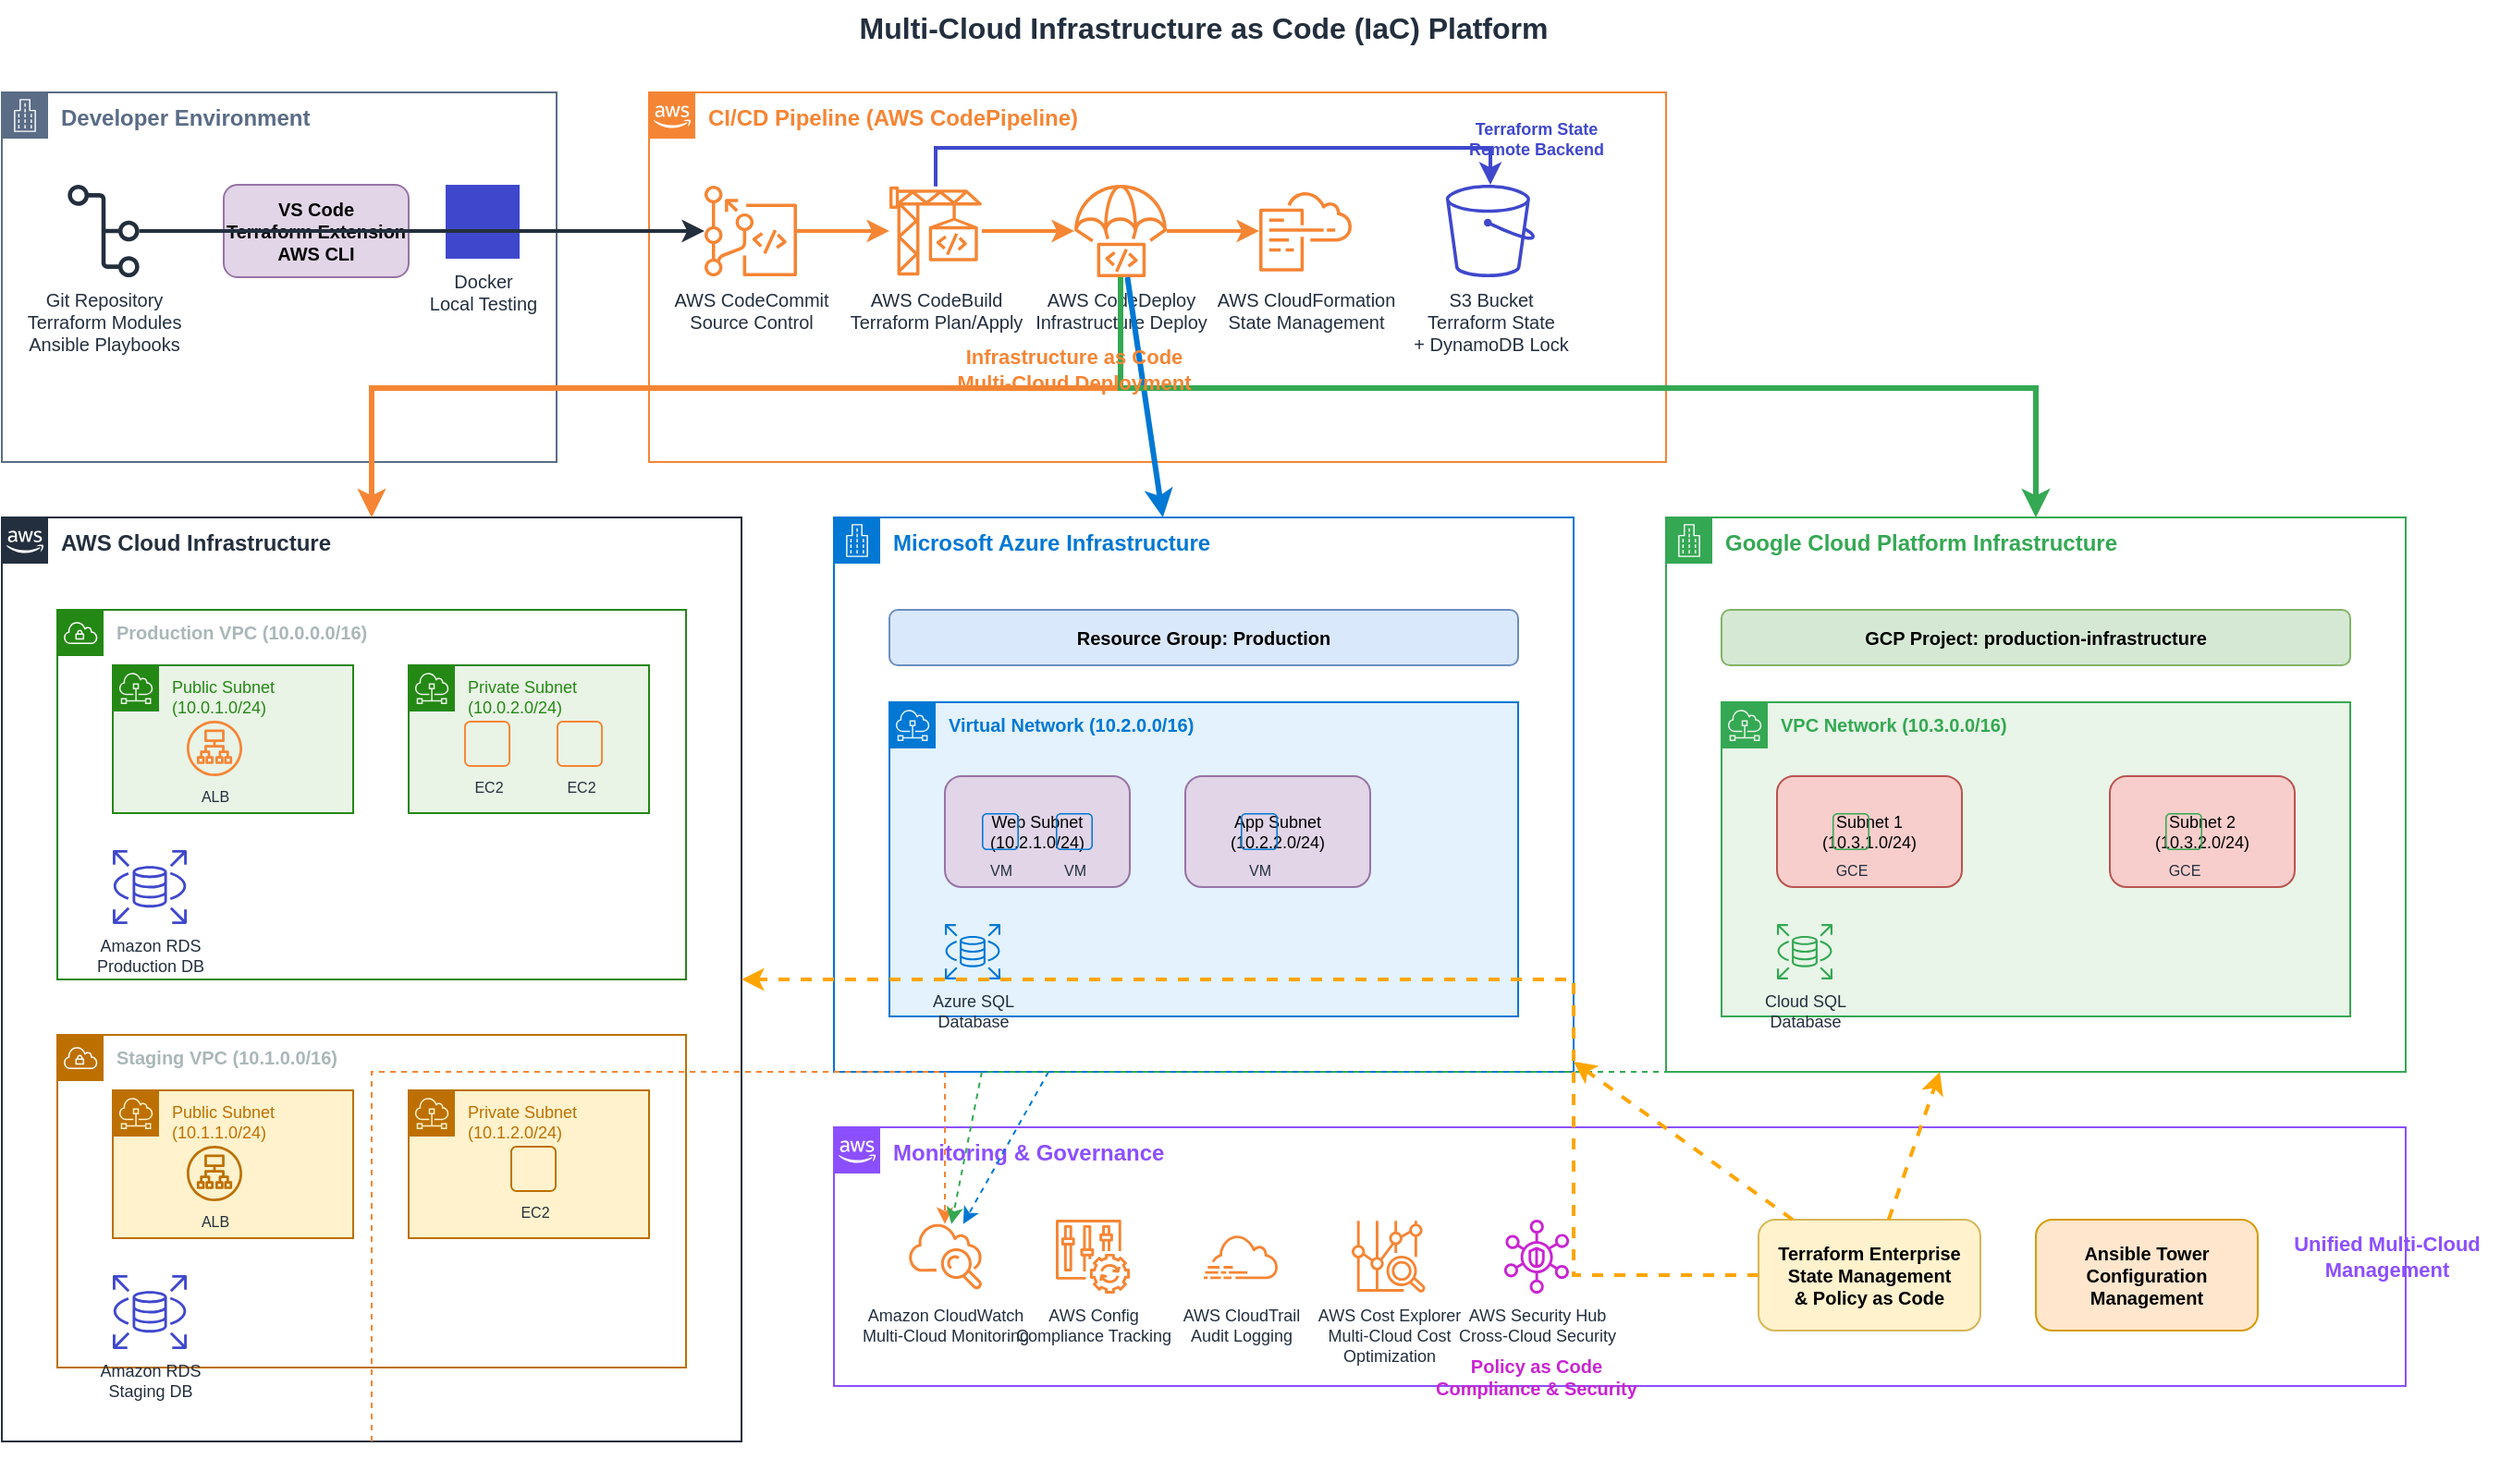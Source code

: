 <mxfile version="24.7.17">
  <diagram name="Cloud Infrastructure as Code Architecture" id="cloud-iac-arch">
    <mxGraphModel dx="1422" dy="794" grid="1" gridSize="10" guides="1" tooltips="1" connect="1" arrows="1" fold="1" page="1" pageScale="1" pageWidth="1400" pageHeight="850" math="0" shadow="0">
      <root>
        <mxCell id="0" />
        <mxCell id="1" parent="0" />
        
        <!-- Title -->
        <mxCell id="title" value="Multi-Cloud Infrastructure as Code (IaC) Platform" style="text;html=1;strokeColor=none;fillColor=none;align=center;verticalAlign=middle;whiteSpace=wrap;rounded=0;fontSize=16;fontStyle=1;fontColor=#232F3E;" vertex="1" parent="1">
          <mxGeometry x="400" y="20" width="600" height="30" as="geometry" />
        </mxCell>
        
        <!-- Developer Environment -->
        <mxCell id="dev-env" value="Developer Environment" style="sketch=0;outlineConnect=0;gradientColor=none;html=1;whiteSpace=wrap;fontSize=12;fontStyle=1;shape=mxgraph.aws4.group;grIcon=mxgraph.aws4.group_corporate_data_center;strokeColor=#5A6C86;fillColor=none;verticalAlign=top;align=left;spacingLeft=30;fontColor=#5A6C86;dashed=0;" vertex="1" parent="1">
          <mxGeometry x="50" y="70" width="300" height="200" as="geometry" />
        </mxCell>
        
        <!-- Git Repository -->
        <mxCell id="git-repo" value="Git Repository&#xa;Terraform Modules&#xa;Ansible Playbooks" style="sketch=0;outlineConnect=0;fontColor=#232F3E;gradientColor=none;fillColor=#232F3D;strokeColor=none;dashed=0;verticalLabelPosition=bottom;verticalAlign=top;align=center;html=1;fontSize=10;fontStyle=0;aspect=fixed;pointerEvents=1;shape=mxgraph.aws4.git_repository;" vertex="1" parent="1">
          <mxGeometry x="80" y="120" width="50" height="50" as="geometry" />
        </mxCell>
        
        <!-- VS Code -->
        <mxCell id="vscode" value="VS Code&#xa;Terraform Extension&#xa;AWS CLI" style="rounded=1;whiteSpace=wrap;html=1;fillColor=#e1d5e7;strokeColor=#9673a6;fontSize=10;fontStyle=1;" vertex="1" parent="1">
          <mxGeometry x="170" y="120" width="100" height="50" as="geometry" />
        </mxCell>
        
        <!-- Docker Local -->
        <mxCell id="docker-local" value="Docker&#xa;Local Testing" style="sketch=0;outlineConnect=0;fontColor=#232F3E;gradientColor=none;fillColor=#3F48CC;strokeColor=none;dashed=0;verticalLabelPosition=bottom;verticalAlign=top;align=center;html=1;fontSize=10;fontStyle=0;aspect=fixed;pointerEvents=1;shape=mxgraph.aws4.docker;" vertex="1" parent="1">
          <mxGeometry x="290" y="120" width="40" height="40" as="geometry" />
        </mxCell>
        
        <!-- CI/CD Pipeline -->
        <mxCell id="cicd-pipeline" value="CI/CD Pipeline (AWS CodePipeline)" style="sketch=0;outlineConnect=0;gradientColor=none;html=1;whiteSpace=wrap;fontSize=12;fontStyle=1;shape=mxgraph.aws4.group;grIcon=mxgraph.aws4.group_aws_cloud_alt;strokeColor=#F58534;fillColor=none;verticalAlign=top;align=left;spacingLeft=30;fontColor=#F58534;dashed=0;" vertex="1" parent="1">
          <mxGeometry x="400" y="70" width="550" height="200" as="geometry" />
        </mxCell>
        
        <!-- CodeCommit -->
        <mxCell id="codecommit" value="AWS CodeCommit&#xa;Source Control" style="sketch=0;outlineConnect=0;fontColor=#232F3E;gradientColor=none;fillColor=#F58534;strokeColor=none;dashed=0;verticalLabelPosition=bottom;verticalAlign=top;align=center;html=1;fontSize=10;fontStyle=0;aspect=fixed;pointerEvents=1;shape=mxgraph.aws4.codecommit;" vertex="1" parent="1">
          <mxGeometry x="430" y="120" width="50" height="50" as="geometry" />
        </mxCell>
        
        <!-- CodeBuild -->
        <mxCell id="codebuild" value="AWS CodeBuild&#xa;Terraform Plan/Apply" style="sketch=0;outlineConnect=0;fontColor=#232F3E;gradientColor=none;fillColor=#F58534;strokeColor=none;dashed=0;verticalLabelPosition=bottom;verticalAlign=top;align=center;html=1;fontSize=10;fontStyle=0;aspect=fixed;pointerEvents=1;shape=mxgraph.aws4.codebuild;" vertex="1" parent="1">
          <mxGeometry x="530" y="120" width="50" height="50" as="geometry" />
        </mxCell>
        
        <!-- CodeDeploy -->
        <mxCell id="codedeploy" value="AWS CodeDeploy&#xa;Infrastructure Deploy" style="sketch=0;outlineConnect=0;fontColor=#232F3E;gradientColor=none;fillColor=#F58534;strokeColor=none;dashed=0;verticalLabelPosition=bottom;verticalAlign=top;align=center;html=1;fontSize=10;fontStyle=0;aspect=fixed;pointerEvents=1;shape=mxgraph.aws4.codedeploy;" vertex="1" parent="1">
          <mxGeometry x="630" y="120" width="50" height="50" as="geometry" />
        </mxCell>
        
        <!-- CloudFormation -->
        <mxCell id="cloudformation" value="AWS CloudFormation&#xa;State Management" style="sketch=0;outlineConnect=0;fontColor=#232F3E;gradientColor=none;fillColor=#F58534;strokeColor=none;dashed=0;verticalLabelPosition=bottom;verticalAlign=top;align=center;html=1;fontSize=10;fontStyle=0;aspect=fixed;pointerEvents=1;shape=mxgraph.aws4.cloudformation;" vertex="1" parent="1">
          <mxGeometry x="730" y="120" width="50" height="50" as="geometry" />
        </mxCell>
        
        <!-- S3 State Backend -->
        <mxCell id="s3-state" value="S3 Bucket&#xa;Terraform State&#xa;+ DynamoDB Lock" style="sketch=0;outlineConnect=0;fontColor=#232F3E;gradientColor=none;fillColor=#3F48CC;strokeColor=none;dashed=0;verticalLabelPosition=bottom;verticalAlign=top;align=center;html=1;fontSize=10;fontStyle=0;aspect=fixed;pointerEvents=1;shape=mxgraph.aws4.s3;" vertex="1" parent="1">
          <mxGeometry x="830" y="120" width="50" height="50" as="geometry" />
        </mxCell>
        
        <!-- AWS Cloud Infrastructure -->
        <mxCell id="aws-cloud" value="AWS Cloud Infrastructure" style="sketch=0;outlineConnect=0;gradientColor=none;html=1;whiteSpace=wrap;fontSize=12;fontStyle=1;shape=mxgraph.aws4.group;grIcon=mxgraph.aws4.group_aws_cloud_alt;strokeColor=#232F3E;fillColor=none;verticalAlign=top;align=left;spacingLeft=30;fontColor=#232F3E;dashed=0;" vertex="1" parent="1">
          <mxGeometry x="50" y="300" width="400" height="500" as="geometry" />
        </mxCell>
        
        <!-- Production VPC -->
        <mxCell id="prod-vpc" value="Production VPC (10.0.0.0/16)" style="sketch=0;outlineConnect=0;gradientColor=none;html=1;whiteSpace=wrap;fontSize=10;fontStyle=1;shape=mxgraph.aws4.group;grIcon=mxgraph.aws4.group_vpc;strokeColor=#248814;fillColor=none;verticalAlign=top;align=left;spacingLeft=30;fontColor=#AAB7B8;dashed=0;" vertex="1" parent="1">
          <mxGeometry x="80" y="350" width="340" height="200" as="geometry" />
        </mxCell>
        
        <!-- Staging VPC -->
        <mxCell id="staging-vpc" value="Staging VPC (10.1.0.0/16)" style="sketch=0;outlineConnect=0;gradientColor=none;html=1;whiteSpace=wrap;fontSize=10;fontStyle=1;shape=mxgraph.aws4.group;grIcon=mxgraph.aws4.group_vpc;strokeColor=#BD7000;fillColor=none;verticalAlign=top;align=left;spacingLeft=30;fontColor=#AAB7B8;dashed=0;" vertex="1" parent="1">
          <mxGeometry x="80" y="580" width="340" height="180" as="geometry" />
        </mxCell>
        
        <!-- Production Subnets -->
        <mxCell id="prod-public-subnet" value="Public Subnet&#xa;(10.0.1.0/24)" style="sketch=0;outlineConnect=0;gradientColor=none;html=1;whiteSpace=wrap;fontSize=9;fontStyle=0;shape=mxgraph.aws4.group;grIcon=mxgraph.aws4.group_subnet;strokeColor=#248814;fillColor=#E9F3E6;verticalAlign=top;align=left;spacingLeft=30;fontColor=#248814;dashed=0;" vertex="1" parent="1">
          <mxGeometry x="110" y="380" width="130" height="80" as="geometry" />
        </mxCell>
        
        <mxCell id="prod-private-subnet" value="Private Subnet&#xa;(10.0.2.0/24)" style="sketch=0;outlineConnect=0;gradientColor=none;html=1;whiteSpace=wrap;fontSize=9;fontStyle=0;shape=mxgraph.aws4.group;grIcon=mxgraph.aws4.group_subnet;strokeColor=#248814;fillColor=#E9F3E6;verticalAlign=top;align=left;spacingLeft=30;fontColor=#248814;dashed=0;" vertex="1" parent="1">
          <mxGeometry x="270" y="380" width="130" height="80" as="geometry" />
        </mxCell>
        
        <!-- Staging Subnets -->
        <mxCell id="staging-public-subnet" value="Public Subnet&#xa;(10.1.1.0/24)" style="sketch=0;outlineConnect=0;gradientColor=none;html=1;whiteSpace=wrap;fontSize=9;fontStyle=0;shape=mxgraph.aws4.group;grIcon=mxgraph.aws4.group_subnet;strokeColor=#BD7000;fillColor=#FFF2CC;verticalAlign=top;align=left;spacingLeft=30;fontColor=#BD7000;dashed=0;" vertex="1" parent="1">
          <mxGeometry x="110" y="610" width="130" height="80" as="geometry" />
        </mxCell>
        
        <mxCell id="staging-private-subnet" value="Private Subnet&#xa;(10.1.2.0/24)" style="sketch=0;outlineConnect=0;gradientColor=none;html=1;whiteSpace=wrap;fontSize=9;fontStyle=0;shape=mxgraph.aws4.group;grIcon=mxgraph.aws4.group_subnet;strokeColor=#BD7000;fillColor=#FFF2CC;verticalAlign=top;align=left;spacingLeft=30;fontColor=#BD7000;dashed=0;" vertex="1" parent="1">
          <mxGeometry x="270" y="610" width="130" height="80" as="geometry" />
        </mxCell>
        
        <!-- EC2 Instances -->
        <mxCell id="prod-alb" value="ALB" style="sketch=0;outlineConnect=0;fontColor=#232F3E;gradientColor=none;fillColor=#F58534;strokeColor=none;dashed=0;verticalLabelPosition=bottom;verticalAlign=top;align=center;html=1;fontSize=8;fontStyle=0;aspect=fixed;pointerEvents=1;shape=mxgraph.aws4.application_load_balancer;" vertex="1" parent="1">
          <mxGeometry x="150" y="410" width="30" height="30" as="geometry" />
        </mxCell>
        
        <mxCell id="prod-ec2-1" value="EC2" style="sketch=0;outlineConnect=0;fontColor=#232F3E;gradientColor=none;fillColor=#F58534;strokeColor=none;dashed=0;verticalLabelPosition=bottom;verticalAlign=top;align=center;html=1;fontSize=8;fontStyle=0;aspect=fixed;pointerEvents=1;shape=mxgraph.aws4.instance;" vertex="1" parent="1">
          <mxGeometry x="300" y="410" width="25" height="25" as="geometry" />
        </mxCell>
        
        <mxCell id="prod-ec2-2" value="EC2" style="sketch=0;outlineConnect=0;fontColor=#232F3E;gradientColor=none;fillColor=#F58534;strokeColor=none;dashed=0;verticalLabelPosition=bottom;verticalAlign=top;align=center;html=1;fontSize=8;fontStyle=0;aspect=fixed;pointerEvents=1;shape=mxgraph.aws4.instance;" vertex="1" parent="1">
          <mxGeometry x="350" y="410" width="25" height="25" as="geometry" />
        </mxCell>
        
        <mxCell id="staging-alb" value="ALB" style="sketch=0;outlineConnect=0;fontColor=#232F3E;gradientColor=none;fillColor=#BD7000;strokeColor=none;dashed=0;verticalLabelPosition=bottom;verticalAlign=top;align=center;html=1;fontSize=8;fontStyle=0;aspect=fixed;pointerEvents=1;shape=mxgraph.aws4.application_load_balancer;" vertex="1" parent="1">
          <mxGeometry x="150" y="640" width="30" height="30" as="geometry" />
        </mxCell>
        
        <mxCell id="staging-ec2" value="EC2" style="sketch=0;outlineConnect=0;fontColor=#232F3E;gradientColor=none;fillColor=#BD7000;strokeColor=none;dashed=0;verticalLabelPosition=bottom;verticalAlign=top;align=center;html=1;fontSize=8;fontStyle=0;aspect=fixed;pointerEvents=1;shape=mxgraph.aws4.instance;" vertex="1" parent="1">
          <mxGeometry x="325" y="640" width="25" height="25" as="geometry" />
        </mxCell>
        
        <!-- Database Layer -->
        <mxCell id="prod-rds" value="Amazon RDS&#xa;Production DB" style="sketch=0;outlineConnect=0;fontColor=#232F3E;gradientColor=none;fillColor=#3F48CC;strokeColor=none;dashed=0;verticalLabelPosition=bottom;verticalAlign=top;align=center;html=1;fontSize=9;fontStyle=0;aspect=fixed;pointerEvents=1;shape=mxgraph.aws4.rds;" vertex="1" parent="1">
          <mxGeometry x="110" y="480" width="40" height="40" as="geometry" />
        </mxCell>
        
        <mxCell id="staging-rds" value="Amazon RDS&#xa;Staging DB" style="sketch=0;outlineConnect=0;fontColor=#232F3E;gradientColor=none;fillColor=#3F48CC;strokeColor=none;dashed=0;verticalLabelPosition=bottom;verticalAlign=top;align=center;html=1;fontSize=9;fontStyle=0;aspect=fixed;pointerEvents=1;shape=mxgraph.aws4.rds;" vertex="1" parent="1">
          <mxGeometry x="110" y="710" width="40" height="40" as="geometry" />
        </mxCell>
        
        <!-- Azure Cloud Infrastructure -->
        <mxCell id="azure-cloud" value="Microsoft Azure Infrastructure" style="sketch=0;outlineConnect=0;gradientColor=none;html=1;whiteSpace=wrap;fontSize=12;fontStyle=1;shape=mxgraph.aws4.group;grIcon=mxgraph.aws4.group_corporate_data_center;strokeColor=#0078D4;fillColor=none;verticalAlign=top;align=left;spacingLeft=30;fontColor=#0078D4;dashed=0;" vertex="1" parent="1">
          <mxGeometry x="500" y="300" width="400" height="300" as="geometry" />
        </mxCell>
        
        <!-- Azure Resource Group -->
        <mxCell id="azure-rg" value="Resource Group: Production" style="rounded=1;whiteSpace=wrap;html=1;fillColor=#dae8fc;strokeColor=#6c8ebf;fontSize=10;fontStyle=1;" vertex="1" parent="1">
          <mxGeometry x="530" y="350" width="340" height="30" as="geometry" />
        </mxCell>
        
        <!-- Azure Virtual Network -->
        <mxCell id="azure-vnet" value="Virtual Network (10.2.0.0/16)" style="sketch=0;outlineConnect=0;gradientColor=none;html=1;whiteSpace=wrap;fontSize=10;fontStyle=1;shape=mxgraph.aws4.group;grIcon=mxgraph.aws4.group_subnet;strokeColor=#0078D4;fillColor=#E3F2FD;verticalAlign=top;align=left;spacingLeft=30;fontColor=#0078D4;dashed=0;" vertex="1" parent="1">
          <mxGeometry x="530" y="400" width="340" height="170" as="geometry" />
        </mxCell>
        
        <!-- Azure Subnets -->
        <mxCell id="azure-web-subnet" value="Web Subnet&#xa;(10.2.1.0/24)" style="rounded=1;whiteSpace=wrap;html=1;fillColor=#e1d5e7;strokeColor=#9673a6;fontSize=9;fontStyle=0;" vertex="1" parent="1">
          <mxGeometry x="560" y="440" width="100" height="60" as="geometry" />
        </mxCell>
        
        <mxCell id="azure-app-subnet" value="App Subnet&#xa;(10.2.2.0/24)" style="rounded=1;whiteSpace=wrap;html=1;fillColor=#e1d5e7;strokeColor=#9673a6;fontSize=9;fontStyle=0;" vertex="1" parent="1">
          <mxGeometry x="690" y="440" width="100" height="60" as="geometry" />
        </mxCell>
        
        <!-- Azure VMs -->
        <mxCell id="azure-vm1" value="VM" style="sketch=0;outlineConnect=0;fontColor=#232F3E;gradientColor=none;fillColor=#0078D4;strokeColor=none;dashed=0;verticalLabelPosition=bottom;verticalAlign=top;align=center;html=1;fontSize=8;fontStyle=0;aspect=fixed;pointerEvents=1;shape=mxgraph.aws4.instance;" vertex="1" parent="1">
          <mxGeometry x="580" y="460" width="20" height="20" as="geometry" />
        </mxCell>
        
        <mxCell id="azure-vm2" value="VM" style="sketch=0;outlineConnect=0;fontColor=#232F3E;gradientColor=none;fillColor=#0078D4;strokeColor=none;dashed=0;verticalLabelPosition=bottom;verticalAlign=top;align=center;html=1;fontSize=8;fontStyle=0;aspect=fixed;pointerEvents=1;shape=mxgraph.aws4.instance;" vertex="1" parent="1">
          <mxGeometry x="620" y="460" width="20" height="20" as="geometry" />
        </mxCell>
        
        <mxCell id="azure-vm3" value="VM" style="sketch=0;outlineConnect=0;fontColor=#232F3E;gradientColor=none;fillColor=#0078D4;strokeColor=none;dashed=0;verticalLabelPosition=bottom;verticalAlign=top;align=center;html=1;fontSize=8;fontStyle=0;aspect=fixed;pointerEvents=1;shape=mxgraph.aws4.instance;" vertex="1" parent="1">
          <mxGeometry x="720" y="460" width="20" height="20" as="geometry" />
        </mxCell>
        
        <!-- Azure SQL -->
        <mxCell id="azure-sql" value="Azure SQL&#xa;Database" style="sketch=0;outlineConnect=0;fontColor=#232F3E;gradientColor=none;fillColor=#0078D4;strokeColor=none;dashed=0;verticalLabelPosition=bottom;verticalAlign=top;align=center;html=1;fontSize=9;fontStyle=0;aspect=fixed;pointerEvents=1;shape=mxgraph.aws4.rds;" vertex="1" parent="1">
          <mxGeometry x="560" y="520" width="30" height="30" as="geometry" />
        </mxCell>
        
        <!-- GCP Infrastructure -->
        <mxCell id="gcp-cloud" value="Google Cloud Platform Infrastructure" style="sketch=0;outlineConnect=0;gradientColor=none;html=1;whiteSpace=wrap;fontSize=12;fontStyle=1;shape=mxgraph.aws4.group;grIcon=mxgraph.aws4.group_corporate_data_center;strokeColor=#34A853;fillColor=none;verticalAlign=top;align=left;spacingLeft=30;fontColor=#34A853;dashed=0;" vertex="1" parent="1">
          <mxGeometry x="950" y="300" width="400" height="300" as="geometry" />
        </mxCell>
        
        <!-- GCP Project -->
        <mxCell id="gcp-project" value="GCP Project: production-infrastructure" style="rounded=1;whiteSpace=wrap;html=1;fillColor=#d5e8d4;strokeColor=#82b366;fontSize=10;fontStyle=1;" vertex="1" parent="1">
          <mxGeometry x="980" y="350" width="340" height="30" as="geometry" />
        </mxCell>
        
        <!-- GCP VPC -->
        <mxCell id="gcp-vpc" value="VPC Network (10.3.0.0/16)" style="sketch=0;outlineConnect=0;gradientColor=none;html=1;whiteSpace=wrap;fontSize=10;fontStyle=1;shape=mxgraph.aws4.group;grIcon=mxgraph.aws4.group_subnet;strokeColor=#34A853;fillColor=#E8F5E8;verticalAlign=top;align=left;spacingLeft=30;fontColor=#34A853;dashed=0;" vertex="1" parent="1">
          <mxGeometry x="980" y="400" width="340" height="170" as="geometry" />
        </mxCell>
        
        <!-- GCP Subnets -->
        <mxCell id="gcp-subnet-1" value="Subnet 1&#xa;(10.3.1.0/24)" style="rounded=1;whiteSpace=wrap;html=1;fillColor=#f8cecc;strokeColor=#b85450;fontSize=9;fontStyle=0;" vertex="1" parent="1">
          <mxGeometry x="1010" y="440" width="100" height="60" as="geometry" />
        </mxCell>
        
        <mxCell id="gcp-subnet-2" value="Subnet 2&#xa;(10.3.2.0/24)" style="rounded=1;whiteSpace=wrap;html=1;fillColor=#f8cecc;strokeColor=#b85450;fontSize=9;fontStyle=0;" vertex="1" parent="1">
          <mxGeometry x="1190" y="440" width="100" height="60" as="geometry" />
        </mxCell>
        
        <!-- GCE Instances -->
        <mxCell id="gcp-gce1" value="GCE" style="sketch=0;outlineConnect=0;fontColor=#232F3E;gradientColor=none;fillColor=#34A853;strokeColor=none;dashed=0;verticalLabelPosition=bottom;verticalAlign=top;align=center;html=1;fontSize=8;fontStyle=0;aspect=fixed;pointerEvents=1;shape=mxgraph.aws4.instance;" vertex="1" parent="1">
          <mxGeometry x="1040" y="460" width="20" height="20" as="geometry" />
        </mxCell>
        
        <mxCell id="gcp-gce2" value="GCE" style="sketch=0;outlineConnect=0;fontColor=#232F3E;gradientColor=none;fillColor=#34A853;strokeColor=none;dashed=0;verticalLabelPosition=bottom;verticalAlign=top;align=center;html=1;fontSize=8;fontStyle=0;aspect=fixed;pointerEvents=1;shape=mxgraph.aws4.instance;" vertex="1" parent="1">
          <mxGeometry x="1220" y="460" width="20" height="20" as="geometry" />
        </mxCell>
        
        <!-- Cloud SQL -->
        <mxCell id="gcp-sql" value="Cloud SQL&#xa;Database" style="sketch=0;outlineConnect=0;fontColor=#232F3E;gradientColor=none;fillColor=#34A853;strokeColor=none;dashed=0;verticalLabelPosition=bottom;verticalAlign=top;align=center;html=1;fontSize=9;fontStyle=0;aspect=fixed;pointerEvents=1;shape=mxgraph.aws4.rds;" vertex="1" parent="1">
          <mxGeometry x="1010" y="520" width="30" height="30" as="geometry" />
        </mxCell>
        
        <!-- Monitoring and Governance -->
        <mxCell id="monitoring" value="Monitoring &amp; Governance" style="sketch=0;outlineConnect=0;gradientColor=none;html=1;whiteSpace=wrap;fontSize=12;fontStyle=1;shape=mxgraph.aws4.group;grIcon=mxgraph.aws4.group_aws_cloud_alt;strokeColor=#8C4FFF;fillColor=none;verticalAlign=top;align=left;spacingLeft=30;fontColor=#8C4FFF;dashed=0;" vertex="1" parent="1">
          <mxGeometry x="500" y="630" width="850" height="140" as="geometry" />
        </mxCell>
        
        <!-- CloudWatch -->
        <mxCell id="cloudwatch" value="Amazon CloudWatch&#xa;Multi-Cloud Monitoring" style="sketch=0;outlineConnect=0;fontColor=#232F3E;gradientColor=none;fillColor=#F58534;strokeColor=none;dashed=0;verticalLabelPosition=bottom;verticalAlign=top;align=center;html=1;fontSize=9;fontStyle=0;aspect=fixed;pointerEvents=1;shape=mxgraph.aws4.cloudwatch;" vertex="1" parent="1">
          <mxGeometry x="540" y="680" width="40" height="40" as="geometry" />
        </mxCell>
        
        <!-- AWS Config -->
        <mxCell id="aws-config" value="AWS Config&#xa;Compliance Tracking" style="sketch=0;outlineConnect=0;fontColor=#232F3E;gradientColor=none;fillColor=#F58534;strokeColor=none;dashed=0;verticalLabelPosition=bottom;verticalAlign=top;align=center;html=1;fontSize=9;fontStyle=0;aspect=fixed;pointerEvents=1;shape=mxgraph.aws4.config;" vertex="1" parent="1">
          <mxGeometry x="620" y="680" width="40" height="40" as="geometry" />
        </mxCell>
        
        <!-- CloudTrail -->
        <mxCell id="cloudtrail" value="AWS CloudTrail&#xa;Audit Logging" style="sketch=0;outlineConnect=0;fontColor=#232F3E;gradientColor=none;fillColor=#F58534;strokeColor=none;dashed=0;verticalLabelPosition=bottom;verticalAlign=top;align=center;html=1;fontSize=9;fontStyle=0;aspect=fixed;pointerEvents=1;shape=mxgraph.aws4.cloudtrail;" vertex="1" parent="1">
          <mxGeometry x="700" y="680" width="40" height="40" as="geometry" />
        </mxCell>
        
        <!-- Cost Explorer -->
        <mxCell id="cost-explorer" value="AWS Cost Explorer&#xa;Multi-Cloud Cost&#xa;Optimization" style="sketch=0;outlineConnect=0;fontColor=#232F3E;gradientColor=none;fillColor=#F58534;strokeColor=none;dashed=0;verticalLabelPosition=bottom;verticalAlign=top;align=center;html=1;fontSize=9;fontStyle=0;aspect=fixed;pointerEvents=1;shape=mxgraph.aws4.cost_explorer;" vertex="1" parent="1">
          <mxGeometry x="780" y="680" width="40" height="40" as="geometry" />
        </mxCell>
        
        <!-- Security Hub -->
        <mxCell id="security-hub" value="AWS Security Hub&#xa;Cross-Cloud Security" style="sketch=0;outlineConnect=0;fontColor=#232F3E;gradientColor=none;fillColor=#C925D1;strokeColor=none;dashed=0;verticalLabelPosition=bottom;verticalAlign=top;align=center;html=1;fontSize=9;fontStyle=0;aspect=fixed;pointerEvents=1;shape=mxgraph.aws4.security_hub;" vertex="1" parent="1">
          <mxGeometry x="860" y="680" width="40" height="40" as="geometry" />
        </mxCell>
        
        <!-- Terraform Enterprise -->
        <mxCell id="terraform-enterprise" value="Terraform Enterprise&#xa;State Management&#xa;&amp; Policy as Code" style="rounded=1;whiteSpace=wrap;html=1;fillColor=#fff2cc;strokeColor=#d6b656;fontSize=10;fontStyle=1;" vertex="1" parent="1">
          <mxGeometry x="1000" y="680" width="120" height="60" as="geometry" />
        </mxCell>
        
        <!-- Ansible Tower -->
        <mxCell id="ansible-tower" value="Ansible Tower&#xa;Configuration&#xa;Management" style="rounded=1;whiteSpace=wrap;html=1;fillColor=#ffe6cc;strokeColor=#d79b00;fontSize=10;fontStyle=1;" vertex="1" parent="1">
          <mxGeometry x="1150" y="680" width="120" height="60" as="geometry" />
        </mxCell>
        
        <!-- Connection Arrows -->
        <!-- Git to CodeCommit -->
        <mxCell id="conn-git-codecommit" style="endArrow=classic;html=1;rounded=0;strokeColor=#232F3D;strokeWidth=2;" edge="1" parent="1" source="git-repo" target="codecommit">
          <mxGeometry width="50" height="50" relative="1" as="geometry">
            <mxPoint x="140" y="145" as="sourcePoint" />
            <mxPoint x="420" y="145" as="targetPoint" />
          </mxGeometry>
        </mxCell>
        
        <!-- CodeCommit to CodeBuild -->
        <mxCell id="conn-codecommit-codebuild" style="endArrow=classic;html=1;rounded=0;strokeColor=#F58534;strokeWidth=2;" edge="1" parent="1" source="codecommit" target="codebuild">
          <mxGeometry width="50" height="50" relative="1" as="geometry">
            <mxPoint x="490" y="145" as="sourcePoint" />
            <mxPoint x="520" y="145" as="targetPoint" />
          </mxGeometry>
        </mxCell>
        
        <!-- CodeBuild to CodeDeploy -->
        <mxCell id="conn-codebuild-codedeploy" style="endArrow=classic;html=1;rounded=0;strokeColor=#F58534;strokeWidth=2;" edge="1" parent="1" source="codebuild" target="codedeploy">
          <mxGeometry width="50" height="50" relative="1" as="geometry">
            <mxPoint x="590" y="145" as="sourcePoint" />
            <mxPoint x="620" y="145" as="targetPoint" />
          </mxGeometry>
        </mxCell>
        
        <!-- CodeDeploy to CloudFormation -->
        <mxCell id="conn-codedeploy-cf" style="endArrow=classic;html=1;rounded=0;strokeColor=#F58534;strokeWidth=2;" edge="1" parent="1" source="codedeploy" target="cloudformation">
          <mxGeometry width="50" height="50" relative="1" as="geometry">
            <mxPoint x="690" y="145" as="sourcePoint" />
            <mxPoint x="720" y="145" as="targetPoint" />
          </mxGeometry>
        </mxCell>
        
        <!-- CodeBuild to S3 State -->
        <mxCell id="conn-codebuild-s3" style="endArrow=classic;html=1;rounded=0;strokeColor=#3F48CC;strokeWidth=2;" edge="1" parent="1" source="codebuild" target="s3-state">
          <mxGeometry width="50" height="50" relative="1" as="geometry">
            <mxPoint x="555" y="120" as="sourcePoint" />
            <mxPoint x="855" y="120" as="targetPoint" />
            <Array as="points">
              <mxPoint x="555" y="100" />
              <mxPoint x="855" y="100" />
            </Array>
          </mxGeometry>
        </mxCell>
        
        <!-- CodeDeploy to AWS Infrastructure -->
        <mxCell id="conn-codedeploy-aws" style="endArrow=classic;html=1;rounded=0;strokeColor=#F58534;strokeWidth=3;" edge="1" parent="1" source="codedeploy" target="aws-cloud">
          <mxGeometry width="50" height="50" relative="1" as="geometry">
            <mxPoint x="655" y="180" as="sourcePoint" />
            <mxPoint x="250" y="300" as="targetPoint" />
            <Array as="points">
              <mxPoint x="655" y="230" />
              <mxPoint x="250" y="230" />
            </Array>
          </mxGeometry>
        </mxCell>
        
        <!-- CodeDeploy to Azure -->
        <mxCell id="conn-codedeploy-azure" style="endArrow=classic;html=1;rounded=0;strokeColor=#0078D4;strokeWidth=3;" edge="1" parent="1" source="codedeploy" target="azure-cloud">
          <mxGeometry width="50" height="50" relative="1" as="geometry">
            <mxPoint x="655" y="180" as="sourcePoint" />
            <mxPoint x="700" y="300" as="targetPoint" />
          </mxGeometry>
        </mxCell>
        
        <!-- CodeDeploy to GCP -->
        <mxCell id="conn-codedeploy-gcp" style="endArrow=classic;html=1;rounded=0;strokeColor=#34A853;strokeWidth=3;" edge="1" parent="1" source="codedeploy" target="gcp-cloud">
          <mxGeometry width="50" height="50" relative="1" as="geometry">
            <mxPoint x="655" y="180" as="sourcePoint" />
            <mxPoint x="1150" y="300" as="targetPoint" />
            <Array as="points">
              <mxPoint x="655" y="230" />
              <mxPoint x="1150" y="230" />
            </Array>
          </mxGeometry>
        </mxCell>
        
        <!-- Monitoring connections -->
        <mxCell id="conn-aws-monitoring" style="endArrow=classic;html=1;rounded=0;strokeColor=#F58534;strokeWidth=1;dashed=1;" edge="1" parent="1" source="aws-cloud" target="cloudwatch">
          <mxGeometry width="50" height="50" relative="1" as="geometry">
            <mxPoint x="250" y="630" as="sourcePoint" />
            <mxPoint x="560" y="680" as="targetPoint" />
            <Array as="points">
              <mxPoint x="250" y="600" />
              <mxPoint x="560" y="600" />
            </Array>
          </mxGeometry>
        </mxCell>
        
        <mxCell id="conn-azure-monitoring" style="endArrow=classic;html=1;rounded=0;strokeColor=#0078D4;strokeWidth=1;dashed=1;" edge="1" parent="1" source="azure-cloud" target="cloudwatch">
          <mxGeometry width="50" height="50" relative="1" as="geometry">
            <mxPoint x="700" y="610" as="sourcePoint" />
            <mxPoint x="560" y="680" as="targetPoint" />
          </mxGeometry>
        </mxCell>
        
        <mxCell id="conn-gcp-monitoring" style="endArrow=classic;html=1;rounded=0;strokeColor=#34A853;strokeWidth=1;dashed=1;" edge="1" parent="1" source="gcp-cloud" target="cloudwatch">
          <mxGeometry width="50" height="50" relative="1" as="geometry">
            <mxPoint x="1150" y="610" as="sourcePoint" />
            <mxPoint x="580" y="680" as="targetPoint" />
            <Array as="points">
              <mxPoint x="1150" y="600" />
              <mxPoint x="580" y="600" />
            </Array>
          </mxGeometry>
        </mxCell>
        
        <!-- Terraform Enterprise connections -->
        <mxCell id="conn-terraform-aws" style="endArrow=classic;html=1;rounded=0;strokeColor=#FFA500;strokeWidth=2;dashed=1;" edge="1" parent="1" source="terraform-enterprise" target="aws-cloud">
          <mxGeometry width="50" height="50" relative="1" as="geometry">
            <mxPoint x="1000" y="700" as="sourcePoint" />
            <mxPoint x="450" y="550" as="targetPoint" />
            <Array as="points">
              <mxPoint x="900" y="710" />
              <mxPoint x="900" y="550" />
              <mxPoint x="450" y="550" />
            </Array>
          </mxGeometry>
        </mxCell>
        
        <mxCell id="conn-terraform-azure" style="endArrow=classic;html=1;rounded=0;strokeColor=#FFA500;strokeWidth=2;dashed=1;" edge="1" parent="1" source="terraform-enterprise" target="azure-cloud">
          <mxGeometry width="50" height="50" relative="1" as="geometry">
            <mxPoint x="1060" y="680" as="sourcePoint" />
            <mxPoint x="700" y="610" as="targetPoint" />
          </mxGeometry>
        </mxCell>
        
        <mxCell id="conn-terraform-gcp" style="endArrow=classic;html=1;rounded=0;strokeColor=#FFA500;strokeWidth=2;dashed=1;" edge="1" parent="1" source="terraform-enterprise" target="gcp-cloud">
          <mxGeometry width="50" height="50" relative="1" as="geometry">
            <mxPoint x="1060" y="680" as="sourcePoint" />
            <mxPoint x="1150" y="610" as="targetPoint" />
          </mxGeometry>
        </mxCell>
        
        <!-- Labels -->
        <mxCell id="label-iac" value="Infrastructure as Code&#xa;Multi-Cloud Deployment" style="text;html=1;strokeColor=none;fillColor=none;align=center;verticalAlign=middle;whiteSpace=wrap;rounded=0;fontColor=#F58534;fontStyle=1;fontSize=11;" vertex="1" parent="1">
          <mxGeometry x="560" y="200" width="140" height="40" as="geometry" />
        </mxCell>
        
        <mxCell id="label-terraform" value="Terraform State&#xa;Remote Backend" style="text;html=1;strokeColor=none;fillColor=none;align=center;verticalAlign=middle;whiteSpace=wrap;rounded=0;fontColor=#3F48CC;fontStyle=1;fontSize=9;" vertex="1" parent="1">
          <mxGeometry x="840" y="80" width="80" height="30" as="geometry" />
        </mxCell>
        
        <mxCell id="label-multicloud" value="Unified Multi-Cloud&#xa;Management" style="text;html=1;strokeColor=none;fillColor=none;align=center;verticalAlign=middle;whiteSpace=wrap;rounded=0;fontColor=#8C4FFF;fontStyle=1;fontSize=11;" vertex="1" parent="1">
          <mxGeometry x="1280" y="680" width="120" height="40" as="geometry" />
        </mxCell>
        
        <mxCell id="label-compliance" value="Policy as Code&#xa;Compliance &amp; Security" style="text;html=1;strokeColor=none;fillColor=none;align=center;verticalAlign=middle;whiteSpace=wrap;rounded=0;fontColor=#C925D1;fontStyle=1;fontSize=10;" vertex="1" parent="1">
          <mxGeometry x="820" y="750" width="120" height="30" as="geometry" />
        </mxCell>
        
      </root>
    </mxGraphModel>
  </diagram>
</mxfile>
